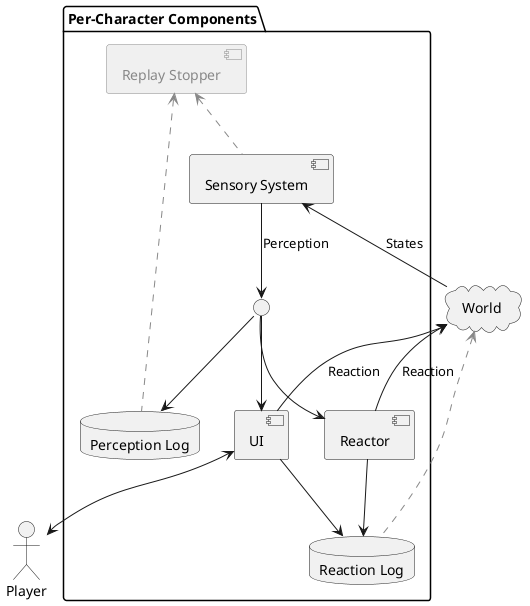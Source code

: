 @startuml

actor Player

package "Per-Character Components" {
    [Replay Stopper] <<inactive>> as RS
    () " " as Dot1
    database "Perception Log" as PLog
    database "Reaction Log" as RLog
    
    RS <.. PLog #888888
    RS <.. [Sensory System] #888888
    [Sensory System] --> Dot1 : Perception
    Dot1 --> PLog
    Dot1 --> [UI]
    Dot1 --> [Reactor]
    [UI] <--> Player
    [Reactor] --> RLog
    [UI] --> RLog
}

cloud World

World --> [Sensory System] : States
World <-- [Reactor] : Reaction
World <.. RLog #888888
[UI] --> World : Reaction

skinparam component {
	backgroundColor<<inactive>> #f0f0f0
	borderColor<<inactive>> #888888
	fontColor<<inactive>> #888888
	stereotypeFontColor<<inactive>> #888888
}

hide stereotype

@enduml
